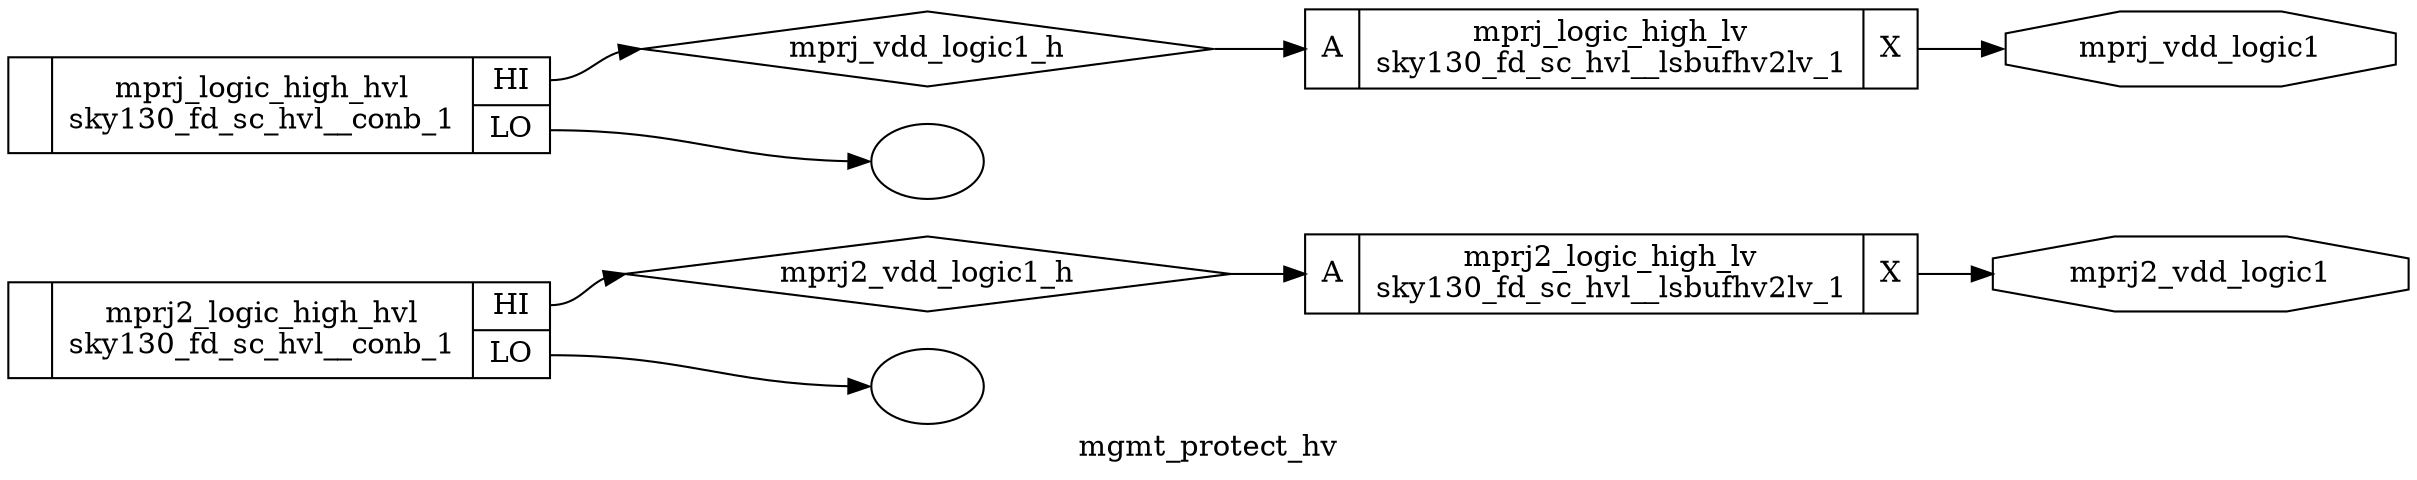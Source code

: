 digraph "mgmt_protect_hv" {
label="mgmt_protect_hv";
rankdir="LR";
remincross=true;
n1 [ shape=diamond, label="mprj2_vdd_logic1_h", color="black", fontcolor="black" ];
n2 [ shape=diamond, label="mprj_vdd_logic1_h", color="black", fontcolor="black" ];
n3 [ shape=octagon, label="mprj2_vdd_logic1", color="black", fontcolor="black" ];
n4 [ shape=octagon, label="mprj_vdd_logic1", color="black", fontcolor="black" ];
c7 [ shape=record, label="{{<p5> A}|mprj2_logic_high_lv\nsky130_fd_sc_hvl__lsbufhv2lv_1|{<p6> X}}" ];
c8 [ shape=record, label="{{<p5> A}|mprj_logic_high_lv\nsky130_fd_sc_hvl__lsbufhv2lv_1|{<p6> X}}" ];
v0 [ label="" ];
c11 [ shape=record, label="{{}|mprj2_logic_high_hvl\nsky130_fd_sc_hvl__conb_1|{<p9> HI|<p10> LO}}" ];
v1 [ label="" ];
c12 [ shape=record, label="{{}|mprj_logic_high_hvl\nsky130_fd_sc_hvl__conb_1|{<p9> HI|<p10> LO}}" ];
c11:p9:e -> n1:w [color="black", label=""];
n1:e -> c7:p5:w [color="black", label=""];
c12:p9:e -> n2:w [color="black", label=""];
n2:e -> c8:p5:w [color="black", label=""];
c7:p6:e -> n3:w [color="black", label=""];
c8:p6:e -> n4:w [color="black", label=""];
c11:p10:e -> v0:w [color="black", label=""];
c12:p10:e -> v1:w [color="black", label=""];
}
